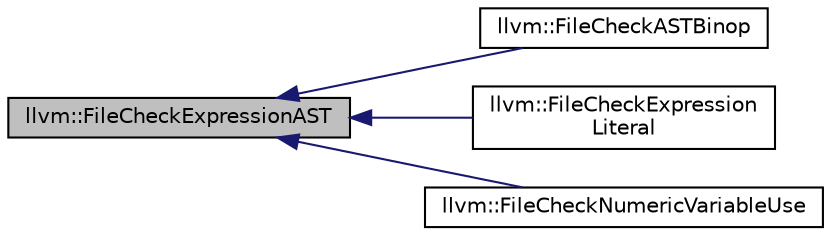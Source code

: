 digraph "llvm::FileCheckExpressionAST"
{
 // LATEX_PDF_SIZE
  bgcolor="transparent";
  edge [fontname="Helvetica",fontsize="10",labelfontname="Helvetica",labelfontsize="10"];
  node [fontname="Helvetica",fontsize="10",shape="box"];
  rankdir="LR";
  Node1 [label="llvm::FileCheckExpressionAST",height=0.2,width=0.4,color="black", fillcolor="grey75", style="filled", fontcolor="black",tooltip="Base class representing the AST of a given expression."];
  Node1 -> Node2 [dir="back",color="midnightblue",fontsize="10",style="solid",fontname="Helvetica"];
  Node2 [label="llvm::FileCheckASTBinop",height=0.2,width=0.4,color="black",URL="$classllvm_1_1FileCheckASTBinop.html",tooltip="Class representing a single binary operation in the AST of an expression."];
  Node1 -> Node3 [dir="back",color="midnightblue",fontsize="10",style="solid",fontname="Helvetica"];
  Node3 [label="llvm::FileCheckExpression\lLiteral",height=0.2,width=0.4,color="black",URL="$classllvm_1_1FileCheckExpressionLiteral.html",tooltip="Class representing an unsigned literal in the AST of an expression."];
  Node1 -> Node4 [dir="back",color="midnightblue",fontsize="10",style="solid",fontname="Helvetica"];
  Node4 [label="llvm::FileCheckNumericVariableUse",height=0.2,width=0.4,color="black",URL="$classllvm_1_1FileCheckNumericVariableUse.html",tooltip="Class representing the use of a numeric variable in the AST of an expression."];
}
